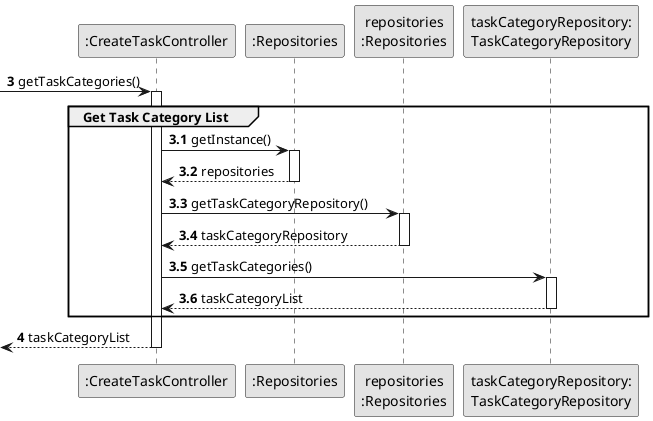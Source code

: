 
@startuml
skinparam monochrome true
skinparam packageStyle rectangle
skinparam shadowing false

autonumber

'hide footbox

participant ":CreateTaskController" as CTRL
participant ":Repositories" as RepositorySingleton
participant "repositories\n:Repositories" as PLAT
participant "taskCategoryRepository:\nTaskCategoryRepository" as TaskCategoryRepository

autonumber 3

 -> CTRL : getTaskCategories()
autonumber 3.1
activate CTRL
    group Get Task Category List


            CTRL -> RepositorySingleton : getInstance()
            activate RepositorySingleton

                RepositorySingleton --> CTRL: repositories
            deactivate RepositorySingleton

            CTRL -> PLAT : getTaskCategoryRepository()
            activate PLAT

                PLAT --> CTRL: taskCategoryRepository
            deactivate PLAT

            CTRL -> TaskCategoryRepository : getTaskCategories()
            activate TaskCategoryRepository

                TaskCategoryRepository --> CTRL : taskCategoryList
            deactivate TaskCategoryRepository


    end
    autonumber 4
    <-- CTRL  : taskCategoryList
deactivate CTRL


@enduml